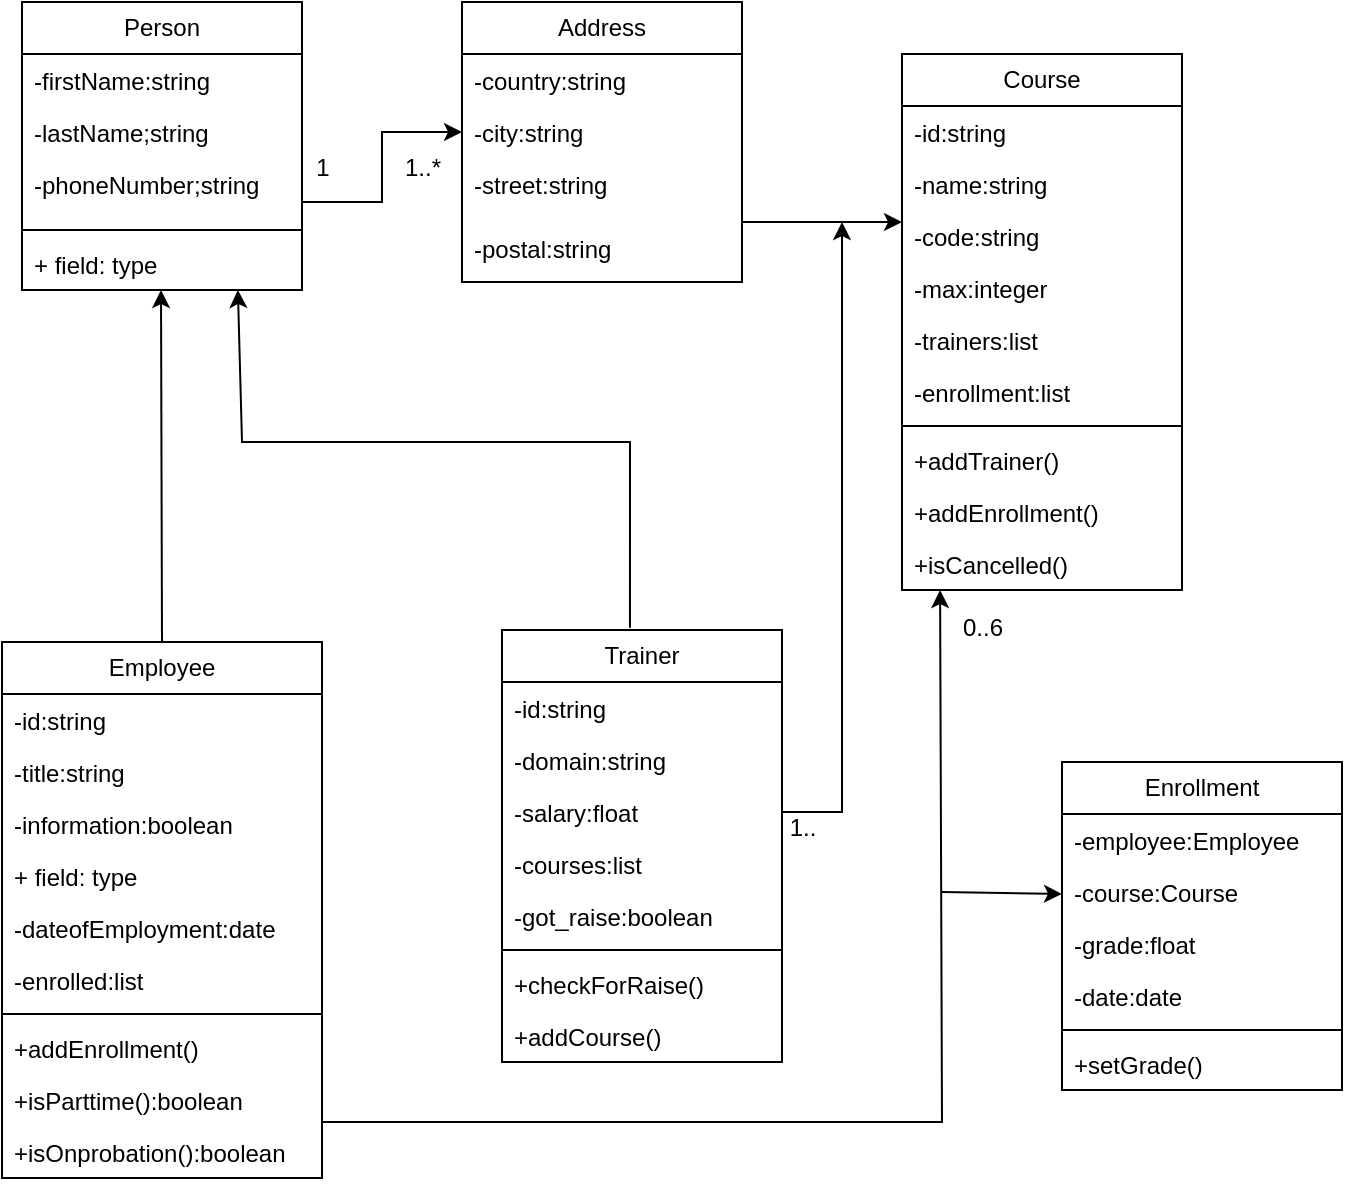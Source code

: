 <mxfile version="24.1.0" type="github">
  <diagram id="C5RBs43oDa-KdzZeNtuy" name="Page-1">
    <mxGraphModel dx="1434" dy="780" grid="1" gridSize="10" guides="1" tooltips="1" connect="1" arrows="1" fold="1" page="1" pageScale="1" pageWidth="827" pageHeight="1169" math="0" shadow="0">
      <root>
        <mxCell id="WIyWlLk6GJQsqaUBKTNV-0" />
        <mxCell id="WIyWlLk6GJQsqaUBKTNV-1" parent="WIyWlLk6GJQsqaUBKTNV-0" />
        <mxCell id="IobpI5SQLJcE4GMuXrT3-1" value="Person" style="swimlane;fontStyle=0;childLayout=stackLayout;horizontal=1;startSize=26;fillColor=none;horizontalStack=0;resizeParent=1;resizeParentMax=0;resizeLast=0;collapsible=1;marginBottom=0;whiteSpace=wrap;html=1;" vertex="1" parent="WIyWlLk6GJQsqaUBKTNV-1">
          <mxGeometry x="140" y="140" width="140" height="144" as="geometry" />
        </mxCell>
        <mxCell id="IobpI5SQLJcE4GMuXrT3-2" value="-firstName:string" style="text;strokeColor=none;fillColor=none;align=left;verticalAlign=top;spacingLeft=4;spacingRight=4;overflow=hidden;rotatable=0;points=[[0,0.5],[1,0.5]];portConstraint=eastwest;whiteSpace=wrap;html=1;" vertex="1" parent="IobpI5SQLJcE4GMuXrT3-1">
          <mxGeometry y="26" width="140" height="26" as="geometry" />
        </mxCell>
        <mxCell id="IobpI5SQLJcE4GMuXrT3-3" value="-lastName;string" style="text;strokeColor=none;fillColor=none;align=left;verticalAlign=top;spacingLeft=4;spacingRight=4;overflow=hidden;rotatable=0;points=[[0,0.5],[1,0.5]];portConstraint=eastwest;whiteSpace=wrap;html=1;" vertex="1" parent="IobpI5SQLJcE4GMuXrT3-1">
          <mxGeometry y="52" width="140" height="26" as="geometry" />
        </mxCell>
        <mxCell id="IobpI5SQLJcE4GMuXrT3-4" value="-phoneNumber;string" style="text;strokeColor=none;fillColor=none;align=left;verticalAlign=top;spacingLeft=4;spacingRight=4;overflow=hidden;rotatable=0;points=[[0,0.5],[1,0.5]];portConstraint=eastwest;whiteSpace=wrap;html=1;" vertex="1" parent="IobpI5SQLJcE4GMuXrT3-1">
          <mxGeometry y="78" width="140" height="32" as="geometry" />
        </mxCell>
        <mxCell id="IobpI5SQLJcE4GMuXrT3-11" value="" style="line;strokeWidth=1;fillColor=none;align=left;verticalAlign=middle;spacingTop=-1;spacingLeft=3;spacingRight=3;rotatable=0;labelPosition=right;points=[];portConstraint=eastwest;strokeColor=inherit;" vertex="1" parent="IobpI5SQLJcE4GMuXrT3-1">
          <mxGeometry y="110" width="140" height="8" as="geometry" />
        </mxCell>
        <mxCell id="IobpI5SQLJcE4GMuXrT3-6" value="&lt;div&gt;+ field: type&lt;/div&gt;" style="text;strokeColor=none;fillColor=none;align=left;verticalAlign=top;spacingLeft=4;spacingRight=4;overflow=hidden;rotatable=0;points=[[0,0.5],[1,0.5]];portConstraint=eastwest;whiteSpace=wrap;html=1;" vertex="1" parent="IobpI5SQLJcE4GMuXrT3-1">
          <mxGeometry y="118" width="140" height="26" as="geometry" />
        </mxCell>
        <mxCell id="IobpI5SQLJcE4GMuXrT3-12" value="Address" style="swimlane;fontStyle=0;childLayout=stackLayout;horizontal=1;startSize=26;fillColor=none;horizontalStack=0;resizeParent=1;resizeParentMax=0;resizeLast=0;collapsible=1;marginBottom=0;whiteSpace=wrap;html=1;" vertex="1" parent="WIyWlLk6GJQsqaUBKTNV-1">
          <mxGeometry x="360" y="140" width="140" height="140" as="geometry" />
        </mxCell>
        <mxCell id="IobpI5SQLJcE4GMuXrT3-13" value="-country:string" style="text;strokeColor=none;fillColor=none;align=left;verticalAlign=top;spacingLeft=4;spacingRight=4;overflow=hidden;rotatable=0;points=[[0,0.5],[1,0.5]];portConstraint=eastwest;whiteSpace=wrap;html=1;" vertex="1" parent="IobpI5SQLJcE4GMuXrT3-12">
          <mxGeometry y="26" width="140" height="26" as="geometry" />
        </mxCell>
        <mxCell id="IobpI5SQLJcE4GMuXrT3-14" value="-city:string" style="text;strokeColor=none;fillColor=none;align=left;verticalAlign=top;spacingLeft=4;spacingRight=4;overflow=hidden;rotatable=0;points=[[0,0.5],[1,0.5]];portConstraint=eastwest;whiteSpace=wrap;html=1;" vertex="1" parent="IobpI5SQLJcE4GMuXrT3-12">
          <mxGeometry y="52" width="140" height="26" as="geometry" />
        </mxCell>
        <mxCell id="IobpI5SQLJcE4GMuXrT3-15" value="-street:string" style="text;strokeColor=none;fillColor=none;align=left;verticalAlign=top;spacingLeft=4;spacingRight=4;overflow=hidden;rotatable=0;points=[[0,0.5],[1,0.5]];portConstraint=eastwest;whiteSpace=wrap;html=1;" vertex="1" parent="IobpI5SQLJcE4GMuXrT3-12">
          <mxGeometry y="78" width="140" height="32" as="geometry" />
        </mxCell>
        <mxCell id="IobpI5SQLJcE4GMuXrT3-18" value="-postal:string" style="text;strokeColor=none;fillColor=none;align=left;verticalAlign=top;spacingLeft=4;spacingRight=4;overflow=hidden;rotatable=0;points=[[0,0.5],[1,0.5]];portConstraint=eastwest;whiteSpace=wrap;html=1;" vertex="1" parent="IobpI5SQLJcE4GMuXrT3-12">
          <mxGeometry y="110" width="140" height="30" as="geometry" />
        </mxCell>
        <mxCell id="IobpI5SQLJcE4GMuXrT3-19" value="Course" style="swimlane;fontStyle=0;childLayout=stackLayout;horizontal=1;startSize=26;fillColor=none;horizontalStack=0;resizeParent=1;resizeParentMax=0;resizeLast=0;collapsible=1;marginBottom=0;whiteSpace=wrap;html=1;" vertex="1" parent="WIyWlLk6GJQsqaUBKTNV-1">
          <mxGeometry x="580" y="166" width="140" height="268" as="geometry" />
        </mxCell>
        <mxCell id="IobpI5SQLJcE4GMuXrT3-20" value="-id:string" style="text;strokeColor=none;fillColor=none;align=left;verticalAlign=top;spacingLeft=4;spacingRight=4;overflow=hidden;rotatable=0;points=[[0,0.5],[1,0.5]];portConstraint=eastwest;whiteSpace=wrap;html=1;" vertex="1" parent="IobpI5SQLJcE4GMuXrT3-19">
          <mxGeometry y="26" width="140" height="26" as="geometry" />
        </mxCell>
        <mxCell id="IobpI5SQLJcE4GMuXrT3-21" value="-name:string&lt;div&gt;&lt;br&gt;&lt;/div&gt;&lt;div&gt;&lt;br&gt;&lt;/div&gt;&lt;div&gt;&lt;br&gt;&lt;/div&gt;&lt;div&gt;&lt;br&gt;&lt;/div&gt;&lt;div&gt;&lt;br&gt;&lt;/div&gt;&lt;div&gt;&lt;br&gt;&lt;/div&gt;&lt;div&gt;&lt;br&gt;&lt;/div&gt;&lt;div&gt;&lt;br&gt;&lt;/div&gt;&lt;div&gt;&lt;br&gt;&lt;/div&gt;&lt;div&gt;&lt;br&gt;&lt;/div&gt;&lt;div&gt;&lt;br&gt;&lt;/div&gt;&lt;div&gt;&lt;br&gt;&lt;/div&gt;&lt;div&gt;&lt;br&gt;&lt;/div&gt;&lt;div&gt;&lt;br&gt;&lt;/div&gt;&lt;div&gt;&lt;br&gt;&lt;/div&gt;&lt;div&gt;&lt;br&gt;&lt;/div&gt;&lt;div&gt;&lt;br&gt;&lt;/div&gt;&lt;div&gt;&lt;br&gt;&lt;/div&gt;&lt;div&gt;&lt;br&gt;&lt;/div&gt;&lt;div&gt;;:&lt;/div&gt;" style="text;strokeColor=none;fillColor=none;align=left;verticalAlign=top;spacingLeft=4;spacingRight=4;overflow=hidden;rotatable=0;points=[[0,0.5],[1,0.5]];portConstraint=eastwest;whiteSpace=wrap;html=1;" vertex="1" parent="IobpI5SQLJcE4GMuXrT3-19">
          <mxGeometry y="52" width="140" height="26" as="geometry" />
        </mxCell>
        <mxCell id="IobpI5SQLJcE4GMuXrT3-22" value="-code:string" style="text;strokeColor=none;fillColor=none;align=left;verticalAlign=top;spacingLeft=4;spacingRight=4;overflow=hidden;rotatable=0;points=[[0,0.5],[1,0.5]];portConstraint=eastwest;whiteSpace=wrap;html=1;" vertex="1" parent="IobpI5SQLJcE4GMuXrT3-19">
          <mxGeometry y="78" width="140" height="26" as="geometry" />
        </mxCell>
        <mxCell id="IobpI5SQLJcE4GMuXrT3-25" value="-max:integer" style="text;strokeColor=none;fillColor=none;align=left;verticalAlign=top;spacingLeft=4;spacingRight=4;overflow=hidden;rotatable=0;points=[[0,0.5],[1,0.5]];portConstraint=eastwest;whiteSpace=wrap;html=1;" vertex="1" parent="IobpI5SQLJcE4GMuXrT3-19">
          <mxGeometry y="104" width="140" height="26" as="geometry" />
        </mxCell>
        <mxCell id="IobpI5SQLJcE4GMuXrT3-26" value="-trainers:list" style="text;strokeColor=none;fillColor=none;align=left;verticalAlign=top;spacingLeft=4;spacingRight=4;overflow=hidden;rotatable=0;points=[[0,0.5],[1,0.5]];portConstraint=eastwest;whiteSpace=wrap;html=1;" vertex="1" parent="IobpI5SQLJcE4GMuXrT3-19">
          <mxGeometry y="130" width="140" height="26" as="geometry" />
        </mxCell>
        <mxCell id="IobpI5SQLJcE4GMuXrT3-27" value="-enrollment:list" style="text;strokeColor=none;fillColor=none;align=left;verticalAlign=top;spacingLeft=4;spacingRight=4;overflow=hidden;rotatable=0;points=[[0,0.5],[1,0.5]];portConstraint=eastwest;whiteSpace=wrap;html=1;" vertex="1" parent="IobpI5SQLJcE4GMuXrT3-19">
          <mxGeometry y="156" width="140" height="26" as="geometry" />
        </mxCell>
        <mxCell id="IobpI5SQLJcE4GMuXrT3-31" value="" style="line;strokeWidth=1;fillColor=none;align=left;verticalAlign=middle;spacingTop=-1;spacingLeft=3;spacingRight=3;rotatable=0;labelPosition=right;points=[];portConstraint=eastwest;strokeColor=inherit;" vertex="1" parent="IobpI5SQLJcE4GMuXrT3-19">
          <mxGeometry y="182" width="140" height="8" as="geometry" />
        </mxCell>
        <mxCell id="IobpI5SQLJcE4GMuXrT3-28" value="+addTrainer()" style="text;strokeColor=none;fillColor=none;align=left;verticalAlign=top;spacingLeft=4;spacingRight=4;overflow=hidden;rotatable=0;points=[[0,0.5],[1,0.5]];portConstraint=eastwest;whiteSpace=wrap;html=1;" vertex="1" parent="IobpI5SQLJcE4GMuXrT3-19">
          <mxGeometry y="190" width="140" height="26" as="geometry" />
        </mxCell>
        <mxCell id="IobpI5SQLJcE4GMuXrT3-29" value="+addEnrollment()" style="text;strokeColor=none;fillColor=none;align=left;verticalAlign=top;spacingLeft=4;spacingRight=4;overflow=hidden;rotatable=0;points=[[0,0.5],[1,0.5]];portConstraint=eastwest;whiteSpace=wrap;html=1;" vertex="1" parent="IobpI5SQLJcE4GMuXrT3-19">
          <mxGeometry y="216" width="140" height="26" as="geometry" />
        </mxCell>
        <mxCell id="IobpI5SQLJcE4GMuXrT3-30" value="+isCancelled()" style="text;strokeColor=none;fillColor=none;align=left;verticalAlign=top;spacingLeft=4;spacingRight=4;overflow=hidden;rotatable=0;points=[[0,0.5],[1,0.5]];portConstraint=eastwest;whiteSpace=wrap;html=1;" vertex="1" parent="IobpI5SQLJcE4GMuXrT3-19">
          <mxGeometry y="242" width="140" height="26" as="geometry" />
        </mxCell>
        <mxCell id="IobpI5SQLJcE4GMuXrT3-32" value="Employee" style="swimlane;fontStyle=0;childLayout=stackLayout;horizontal=1;startSize=26;fillColor=none;horizontalStack=0;resizeParent=1;resizeParentMax=0;resizeLast=0;collapsible=1;marginBottom=0;whiteSpace=wrap;html=1;" vertex="1" parent="WIyWlLk6GJQsqaUBKTNV-1">
          <mxGeometry x="130" y="460" width="160" height="268" as="geometry" />
        </mxCell>
        <mxCell id="IobpI5SQLJcE4GMuXrT3-33" value="-id:string" style="text;strokeColor=none;fillColor=none;align=left;verticalAlign=top;spacingLeft=4;spacingRight=4;overflow=hidden;rotatable=0;points=[[0,0.5],[1,0.5]];portConstraint=eastwest;whiteSpace=wrap;html=1;" vertex="1" parent="IobpI5SQLJcE4GMuXrT3-32">
          <mxGeometry y="26" width="160" height="26" as="geometry" />
        </mxCell>
        <mxCell id="IobpI5SQLJcE4GMuXrT3-34" value="-title:string" style="text;strokeColor=none;fillColor=none;align=left;verticalAlign=top;spacingLeft=4;spacingRight=4;overflow=hidden;rotatable=0;points=[[0,0.5],[1,0.5]];portConstraint=eastwest;whiteSpace=wrap;html=1;" vertex="1" parent="IobpI5SQLJcE4GMuXrT3-32">
          <mxGeometry y="52" width="160" height="26" as="geometry" />
        </mxCell>
        <mxCell id="IobpI5SQLJcE4GMuXrT3-35" value="-information:boolean" style="text;strokeColor=none;fillColor=none;align=left;verticalAlign=top;spacingLeft=4;spacingRight=4;overflow=hidden;rotatable=0;points=[[0,0.5],[1,0.5]];portConstraint=eastwest;whiteSpace=wrap;html=1;" vertex="1" parent="IobpI5SQLJcE4GMuXrT3-32">
          <mxGeometry y="78" width="160" height="26" as="geometry" />
        </mxCell>
        <mxCell id="IobpI5SQLJcE4GMuXrT3-36" value="+ field: type" style="text;strokeColor=none;fillColor=none;align=left;verticalAlign=top;spacingLeft=4;spacingRight=4;overflow=hidden;rotatable=0;points=[[0,0.5],[1,0.5]];portConstraint=eastwest;whiteSpace=wrap;html=1;" vertex="1" parent="IobpI5SQLJcE4GMuXrT3-32">
          <mxGeometry y="104" width="160" height="26" as="geometry" />
        </mxCell>
        <mxCell id="IobpI5SQLJcE4GMuXrT3-37" value="-dateofEmployment:date" style="text;strokeColor=none;fillColor=none;align=left;verticalAlign=top;spacingLeft=4;spacingRight=4;overflow=hidden;rotatable=0;points=[[0,0.5],[1,0.5]];portConstraint=eastwest;whiteSpace=wrap;html=1;" vertex="1" parent="IobpI5SQLJcE4GMuXrT3-32">
          <mxGeometry y="130" width="160" height="26" as="geometry" />
        </mxCell>
        <mxCell id="IobpI5SQLJcE4GMuXrT3-38" value="-enrolled:list" style="text;strokeColor=none;fillColor=none;align=left;verticalAlign=top;spacingLeft=4;spacingRight=4;overflow=hidden;rotatable=0;points=[[0,0.5],[1,0.5]];portConstraint=eastwest;whiteSpace=wrap;html=1;" vertex="1" parent="IobpI5SQLJcE4GMuXrT3-32">
          <mxGeometry y="156" width="160" height="26" as="geometry" />
        </mxCell>
        <mxCell id="IobpI5SQLJcE4GMuXrT3-42" value="" style="line;strokeWidth=1;fillColor=none;align=left;verticalAlign=middle;spacingTop=-1;spacingLeft=3;spacingRight=3;rotatable=0;labelPosition=right;points=[];portConstraint=eastwest;strokeColor=inherit;" vertex="1" parent="IobpI5SQLJcE4GMuXrT3-32">
          <mxGeometry y="182" width="160" height="8" as="geometry" />
        </mxCell>
        <mxCell id="IobpI5SQLJcE4GMuXrT3-39" value="+addEnrollment()" style="text;strokeColor=none;fillColor=none;align=left;verticalAlign=top;spacingLeft=4;spacingRight=4;overflow=hidden;rotatable=0;points=[[0,0.5],[1,0.5]];portConstraint=eastwest;whiteSpace=wrap;html=1;" vertex="1" parent="IobpI5SQLJcE4GMuXrT3-32">
          <mxGeometry y="190" width="160" height="26" as="geometry" />
        </mxCell>
        <mxCell id="IobpI5SQLJcE4GMuXrT3-40" value="+isParttime():boolean" style="text;strokeColor=none;fillColor=none;align=left;verticalAlign=top;spacingLeft=4;spacingRight=4;overflow=hidden;rotatable=0;points=[[0,0.5],[1,0.5]];portConstraint=eastwest;whiteSpace=wrap;html=1;" vertex="1" parent="IobpI5SQLJcE4GMuXrT3-32">
          <mxGeometry y="216" width="160" height="26" as="geometry" />
        </mxCell>
        <mxCell id="IobpI5SQLJcE4GMuXrT3-41" value="+isOnprobation():boolean" style="text;strokeColor=none;fillColor=none;align=left;verticalAlign=top;spacingLeft=4;spacingRight=4;overflow=hidden;rotatable=0;points=[[0,0.5],[1,0.5]];portConstraint=eastwest;whiteSpace=wrap;html=1;" vertex="1" parent="IobpI5SQLJcE4GMuXrT3-32">
          <mxGeometry y="242" width="160" height="26" as="geometry" />
        </mxCell>
        <mxCell id="IobpI5SQLJcE4GMuXrT3-43" value="Trainer" style="swimlane;fontStyle=0;childLayout=stackLayout;horizontal=1;startSize=26;fillColor=none;horizontalStack=0;resizeParent=1;resizeParentMax=0;resizeLast=0;collapsible=1;marginBottom=0;whiteSpace=wrap;html=1;" vertex="1" parent="WIyWlLk6GJQsqaUBKTNV-1">
          <mxGeometry x="380" y="454" width="140" height="216" as="geometry" />
        </mxCell>
        <mxCell id="IobpI5SQLJcE4GMuXrT3-44" value="-id:string" style="text;strokeColor=none;fillColor=none;align=left;verticalAlign=top;spacingLeft=4;spacingRight=4;overflow=hidden;rotatable=0;points=[[0,0.5],[1,0.5]];portConstraint=eastwest;whiteSpace=wrap;html=1;" vertex="1" parent="IobpI5SQLJcE4GMuXrT3-43">
          <mxGeometry y="26" width="140" height="26" as="geometry" />
        </mxCell>
        <mxCell id="IobpI5SQLJcE4GMuXrT3-45" value="-domain:string" style="text;strokeColor=none;fillColor=none;align=left;verticalAlign=top;spacingLeft=4;spacingRight=4;overflow=hidden;rotatable=0;points=[[0,0.5],[1,0.5]];portConstraint=eastwest;whiteSpace=wrap;html=1;" vertex="1" parent="IobpI5SQLJcE4GMuXrT3-43">
          <mxGeometry y="52" width="140" height="26" as="geometry" />
        </mxCell>
        <mxCell id="IobpI5SQLJcE4GMuXrT3-46" value="-salary:float" style="text;strokeColor=none;fillColor=none;align=left;verticalAlign=top;spacingLeft=4;spacingRight=4;overflow=hidden;rotatable=0;points=[[0,0.5],[1,0.5]];portConstraint=eastwest;whiteSpace=wrap;html=1;" vertex="1" parent="IobpI5SQLJcE4GMuXrT3-43">
          <mxGeometry y="78" width="140" height="26" as="geometry" />
        </mxCell>
        <mxCell id="IobpI5SQLJcE4GMuXrT3-51" value="-courses:list" style="text;strokeColor=none;fillColor=none;align=left;verticalAlign=top;spacingLeft=4;spacingRight=4;overflow=hidden;rotatable=0;points=[[0,0.5],[1,0.5]];portConstraint=eastwest;whiteSpace=wrap;html=1;" vertex="1" parent="IobpI5SQLJcE4GMuXrT3-43">
          <mxGeometry y="104" width="140" height="26" as="geometry" />
        </mxCell>
        <mxCell id="IobpI5SQLJcE4GMuXrT3-52" value="-got_raise:boolean" style="text;strokeColor=none;fillColor=none;align=left;verticalAlign=top;spacingLeft=4;spacingRight=4;overflow=hidden;rotatable=0;points=[[0,0.5],[1,0.5]];portConstraint=eastwest;whiteSpace=wrap;html=1;" vertex="1" parent="IobpI5SQLJcE4GMuXrT3-43">
          <mxGeometry y="130" width="140" height="26" as="geometry" />
        </mxCell>
        <mxCell id="IobpI5SQLJcE4GMuXrT3-55" value="" style="line;strokeWidth=1;fillColor=none;align=left;verticalAlign=middle;spacingTop=-1;spacingLeft=3;spacingRight=3;rotatable=0;labelPosition=right;points=[];portConstraint=eastwest;strokeColor=inherit;" vertex="1" parent="IobpI5SQLJcE4GMuXrT3-43">
          <mxGeometry y="156" width="140" height="8" as="geometry" />
        </mxCell>
        <mxCell id="IobpI5SQLJcE4GMuXrT3-53" value="+checkForRaise()" style="text;strokeColor=none;fillColor=none;align=left;verticalAlign=top;spacingLeft=4;spacingRight=4;overflow=hidden;rotatable=0;points=[[0,0.5],[1,0.5]];portConstraint=eastwest;whiteSpace=wrap;html=1;" vertex="1" parent="IobpI5SQLJcE4GMuXrT3-43">
          <mxGeometry y="164" width="140" height="26" as="geometry" />
        </mxCell>
        <mxCell id="IobpI5SQLJcE4GMuXrT3-54" value="+addCourse()" style="text;strokeColor=none;fillColor=none;align=left;verticalAlign=top;spacingLeft=4;spacingRight=4;overflow=hidden;rotatable=0;points=[[0,0.5],[1,0.5]];portConstraint=eastwest;whiteSpace=wrap;html=1;" vertex="1" parent="IobpI5SQLJcE4GMuXrT3-43">
          <mxGeometry y="190" width="140" height="26" as="geometry" />
        </mxCell>
        <mxCell id="IobpI5SQLJcE4GMuXrT3-56" value="Enrollment" style="swimlane;fontStyle=0;childLayout=stackLayout;horizontal=1;startSize=26;fillColor=none;horizontalStack=0;resizeParent=1;resizeParentMax=0;resizeLast=0;collapsible=1;marginBottom=0;whiteSpace=wrap;html=1;" vertex="1" parent="WIyWlLk6GJQsqaUBKTNV-1">
          <mxGeometry x="660" y="520" width="140" height="164" as="geometry" />
        </mxCell>
        <mxCell id="IobpI5SQLJcE4GMuXrT3-57" value="-employee:Employee" style="text;strokeColor=none;fillColor=none;align=left;verticalAlign=top;spacingLeft=4;spacingRight=4;overflow=hidden;rotatable=0;points=[[0,0.5],[1,0.5]];portConstraint=eastwest;whiteSpace=wrap;html=1;" vertex="1" parent="IobpI5SQLJcE4GMuXrT3-56">
          <mxGeometry y="26" width="140" height="26" as="geometry" />
        </mxCell>
        <mxCell id="IobpI5SQLJcE4GMuXrT3-58" value="-course:Course" style="text;strokeColor=none;fillColor=none;align=left;verticalAlign=top;spacingLeft=4;spacingRight=4;overflow=hidden;rotatable=0;points=[[0,0.5],[1,0.5]];portConstraint=eastwest;whiteSpace=wrap;html=1;" vertex="1" parent="IobpI5SQLJcE4GMuXrT3-56">
          <mxGeometry y="52" width="140" height="26" as="geometry" />
        </mxCell>
        <mxCell id="IobpI5SQLJcE4GMuXrT3-59" value="-grade:float" style="text;strokeColor=none;fillColor=none;align=left;verticalAlign=top;spacingLeft=4;spacingRight=4;overflow=hidden;rotatable=0;points=[[0,0.5],[1,0.5]];portConstraint=eastwest;whiteSpace=wrap;html=1;" vertex="1" parent="IobpI5SQLJcE4GMuXrT3-56">
          <mxGeometry y="78" width="140" height="26" as="geometry" />
        </mxCell>
        <mxCell id="IobpI5SQLJcE4GMuXrT3-60" value="-date:date" style="text;strokeColor=none;fillColor=none;align=left;verticalAlign=top;spacingLeft=4;spacingRight=4;overflow=hidden;rotatable=0;points=[[0,0.5],[1,0.5]];portConstraint=eastwest;whiteSpace=wrap;html=1;" vertex="1" parent="IobpI5SQLJcE4GMuXrT3-56">
          <mxGeometry y="104" width="140" height="26" as="geometry" />
        </mxCell>
        <mxCell id="IobpI5SQLJcE4GMuXrT3-62" value="" style="line;strokeWidth=1;fillColor=none;align=left;verticalAlign=middle;spacingTop=-1;spacingLeft=3;spacingRight=3;rotatable=0;labelPosition=right;points=[];portConstraint=eastwest;strokeColor=inherit;" vertex="1" parent="IobpI5SQLJcE4GMuXrT3-56">
          <mxGeometry y="130" width="140" height="8" as="geometry" />
        </mxCell>
        <mxCell id="IobpI5SQLJcE4GMuXrT3-61" value="+setGrade()" style="text;strokeColor=none;fillColor=none;align=left;verticalAlign=top;spacingLeft=4;spacingRight=4;overflow=hidden;rotatable=0;points=[[0,0.5],[1,0.5]];portConstraint=eastwest;whiteSpace=wrap;html=1;" vertex="1" parent="IobpI5SQLJcE4GMuXrT3-56">
          <mxGeometry y="138" width="140" height="26" as="geometry" />
        </mxCell>
        <mxCell id="IobpI5SQLJcE4GMuXrT3-63" value="" style="endArrow=classic;html=1;rounded=0;exitX=0.5;exitY=0;exitDx=0;exitDy=0;" edge="1" parent="WIyWlLk6GJQsqaUBKTNV-1" source="IobpI5SQLJcE4GMuXrT3-32">
          <mxGeometry width="50" height="50" relative="1" as="geometry">
            <mxPoint x="210" y="450" as="sourcePoint" />
            <mxPoint x="209.5" y="284" as="targetPoint" />
          </mxGeometry>
        </mxCell>
        <mxCell id="IobpI5SQLJcE4GMuXrT3-64" value="" style="endArrow=classic;html=1;rounded=0;entryX=0;entryY=0.5;entryDx=0;entryDy=0;" edge="1" parent="WIyWlLk6GJQsqaUBKTNV-1" target="IobpI5SQLJcE4GMuXrT3-14">
          <mxGeometry width="50" height="50" relative="1" as="geometry">
            <mxPoint x="280" y="240" as="sourcePoint" />
            <mxPoint x="330" y="190" as="targetPoint" />
            <Array as="points">
              <mxPoint x="320" y="240" />
              <mxPoint x="320" y="220" />
              <mxPoint x="320" y="205" />
            </Array>
          </mxGeometry>
        </mxCell>
        <mxCell id="IobpI5SQLJcE4GMuXrT3-65" value="1" style="text;html=1;align=center;verticalAlign=middle;resizable=0;points=[];autosize=1;strokeColor=none;fillColor=none;" vertex="1" parent="WIyWlLk6GJQsqaUBKTNV-1">
          <mxGeometry x="275" y="208" width="30" height="30" as="geometry" />
        </mxCell>
        <mxCell id="IobpI5SQLJcE4GMuXrT3-66" value="1..*" style="text;html=1;align=center;verticalAlign=middle;resizable=0;points=[];autosize=1;strokeColor=none;fillColor=none;" vertex="1" parent="WIyWlLk6GJQsqaUBKTNV-1">
          <mxGeometry x="320" y="208" width="40" height="30" as="geometry" />
        </mxCell>
        <mxCell id="IobpI5SQLJcE4GMuXrT3-67" value="" style="endArrow=classic;html=1;rounded=0;" edge="1" parent="WIyWlLk6GJQsqaUBKTNV-1">
          <mxGeometry width="50" height="50" relative="1" as="geometry">
            <mxPoint x="500" y="250" as="sourcePoint" />
            <mxPoint x="580" y="250" as="targetPoint" />
          </mxGeometry>
        </mxCell>
        <mxCell id="IobpI5SQLJcE4GMuXrT3-68" value="" style="endArrow=classic;html=1;rounded=0;exitX=1;exitY=0.5;exitDx=0;exitDy=0;" edge="1" parent="WIyWlLk6GJQsqaUBKTNV-1" source="IobpI5SQLJcE4GMuXrT3-46">
          <mxGeometry width="50" height="50" relative="1" as="geometry">
            <mxPoint x="520" y="470" as="sourcePoint" />
            <mxPoint x="550" y="250" as="targetPoint" />
            <Array as="points">
              <mxPoint x="550" y="545" />
              <mxPoint x="550" y="470" />
            </Array>
          </mxGeometry>
        </mxCell>
        <mxCell id="IobpI5SQLJcE4GMuXrT3-69" value="" style="endArrow=classic;html=1;rounded=0;entryX=0.136;entryY=1;entryDx=0;entryDy=0;entryPerimeter=0;" edge="1" parent="WIyWlLk6GJQsqaUBKTNV-1" target="IobpI5SQLJcE4GMuXrT3-30">
          <mxGeometry width="50" height="50" relative="1" as="geometry">
            <mxPoint x="290" y="700" as="sourcePoint" />
            <mxPoint x="600" y="440" as="targetPoint" />
            <Array as="points">
              <mxPoint x="600" y="700" />
            </Array>
          </mxGeometry>
        </mxCell>
        <mxCell id="IobpI5SQLJcE4GMuXrT3-70" value="" style="endArrow=classic;html=1;rounded=0;entryX=0;entryY=0.5;entryDx=0;entryDy=0;" edge="1" parent="WIyWlLk6GJQsqaUBKTNV-1">
          <mxGeometry width="50" height="50" relative="1" as="geometry">
            <mxPoint x="600" y="585" as="sourcePoint" />
            <mxPoint x="660" y="586" as="targetPoint" />
          </mxGeometry>
        </mxCell>
        <mxCell id="IobpI5SQLJcE4GMuXrT3-71" value="0..6" style="text;html=1;align=center;verticalAlign=middle;resizable=0;points=[];autosize=1;strokeColor=none;fillColor=none;" vertex="1" parent="WIyWlLk6GJQsqaUBKTNV-1">
          <mxGeometry x="600" y="438" width="40" height="30" as="geometry" />
        </mxCell>
        <mxCell id="IobpI5SQLJcE4GMuXrT3-72" value="1.." style="text;html=1;align=center;verticalAlign=middle;resizable=0;points=[];autosize=1;strokeColor=none;fillColor=none;" vertex="1" parent="WIyWlLk6GJQsqaUBKTNV-1">
          <mxGeometry x="510" y="538" width="40" height="30" as="geometry" />
        </mxCell>
        <mxCell id="IobpI5SQLJcE4GMuXrT3-74" value="" style="endArrow=classic;html=1;rounded=0;entryX=0.771;entryY=1;entryDx=0;entryDy=0;entryPerimeter=0;exitX=0.457;exitY=-0.005;exitDx=0;exitDy=0;exitPerimeter=0;" edge="1" parent="WIyWlLk6GJQsqaUBKTNV-1" source="IobpI5SQLJcE4GMuXrT3-43" target="IobpI5SQLJcE4GMuXrT3-6">
          <mxGeometry width="50" height="50" relative="1" as="geometry">
            <mxPoint x="450" y="450" as="sourcePoint" />
            <mxPoint x="250" y="290" as="targetPoint" />
            <Array as="points">
              <mxPoint x="444" y="360" />
              <mxPoint x="250" y="360" />
            </Array>
          </mxGeometry>
        </mxCell>
      </root>
    </mxGraphModel>
  </diagram>
</mxfile>
